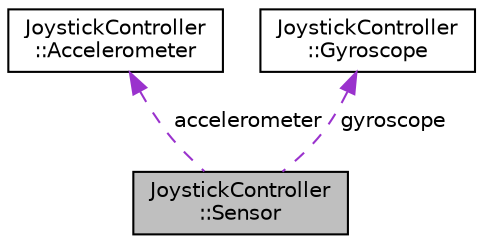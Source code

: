 digraph "JoystickController::Sensor"
{
 // LATEX_PDF_SIZE
  edge [fontname="Helvetica",fontsize="10",labelfontname="Helvetica",labelfontsize="10"];
  node [fontname="Helvetica",fontsize="10",shape=record];
  Node1 [label="JoystickController\l::Sensor",height=0.2,width=0.4,color="black", fillcolor="grey75", style="filled", fontcolor="black",tooltip=" "];
  Node2 -> Node1 [dir="back",color="darkorchid3",fontsize="10",style="dashed",label=" accelerometer" ,fontname="Helvetica"];
  Node2 [label="JoystickController\l::Accelerometer",height=0.2,width=0.4,color="black", fillcolor="white", style="filled",URL="$structJoystickController_1_1Accelerometer.html",tooltip=" "];
  Node3 -> Node1 [dir="back",color="darkorchid3",fontsize="10",style="dashed",label=" gyroscope" ,fontname="Helvetica"];
  Node3 [label="JoystickController\l::Gyroscope",height=0.2,width=0.4,color="black", fillcolor="white", style="filled",URL="$structJoystickController_1_1Gyroscope.html",tooltip=" "];
}
